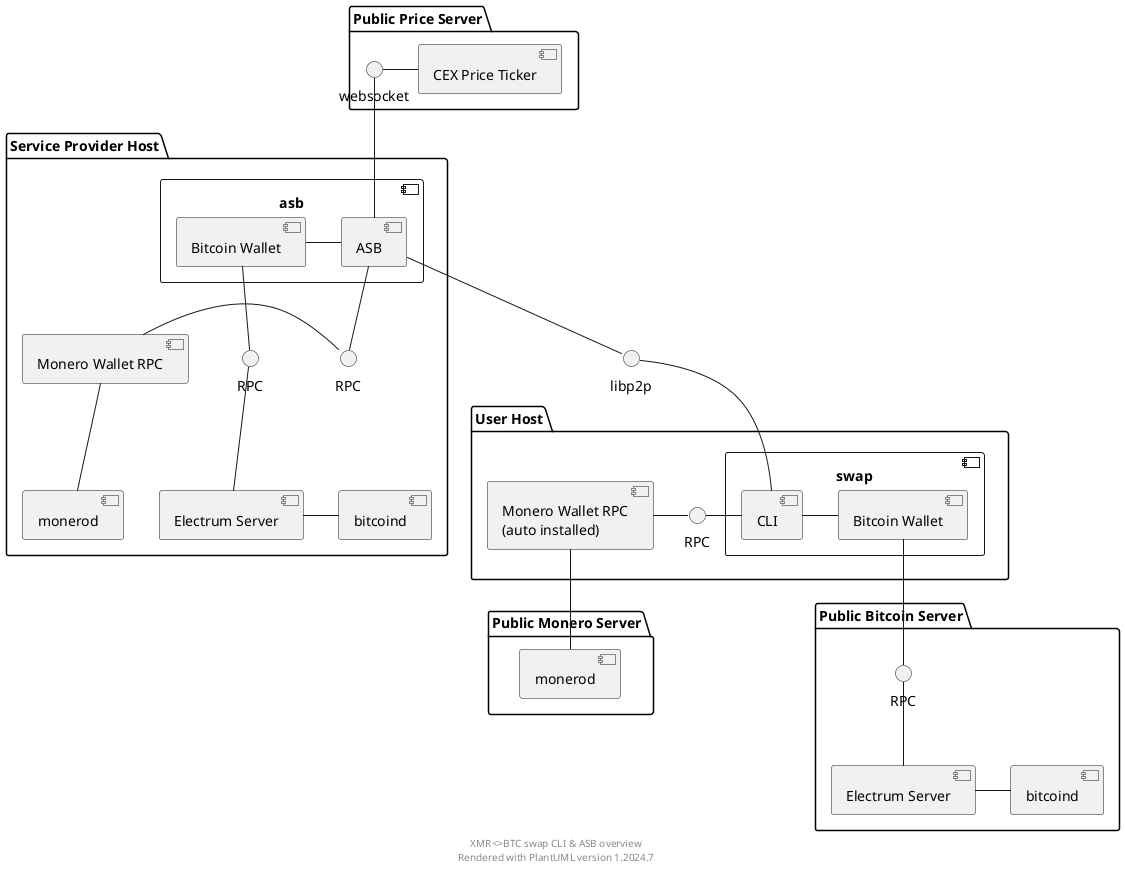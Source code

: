 @startuml

package "User Host" {
    component [Monero Wallet RPC\n(auto installed)] as CliMonRpc
    () RPC as MonRpcCli
    component "swap" {
        component [CLI] as CLI
        component [Bitcoin Wallet] as CliBitWal
    }
    CliMonRpc - MonRpcCli
    CLI - CliBitWal
    MonRpcCli - CLI
}

package "Public Monero Server" {
    component "monerod" as Monerod
}

package "Public Bitcoin Server" {
    component "Electrum Server" as Electrum
    component "bitcoind" as Bitcoind
    () "RPC" as BitRPC
    BitRPC -- Electrum
    Electrum - Bitcoind
}

package "Service Provider Host" {
    component [Monero Wallet RPC] as AsbMonRpc
    () RPC as MonRpcAsb
    component "asb" {
        component [ASB] as ASB
        component [Bitcoin Wallet] as AsbBitWal
    }
    AsbMonRpc - MonRpcAsb

    component "monerod" as AsbMonerod
    component "Electrum Server" as AsbElectrum
    component "bitcoind" as AsbBitcoind

    AsbMonRpc -- AsbMonerod

    () "RPC" as AsbBitRPC

    AsbBitWal -- AsbBitRPC
    AsbBitRPC -- AsbElectrum
    AsbElectrum - AsbBitcoind

    ASB - AsbBitWal
    ASB -- MonRpcAsb
}

package "Public Price Server" {
    component [CEX Price Ticker] as CEX
    () "websocket" as Ticker
    Ticker - CEX
    Ticker -- ASB
}

CliBitWal -- BitRPC
CliMonRpc -- Monerod

() "libp2p" as Libp2p
Libp2p -- CLI
ASB -- Libp2p

footer XMR<>BTC swap CLI & ASB overview\nRendered with PlantUML version %version()
@enduml
